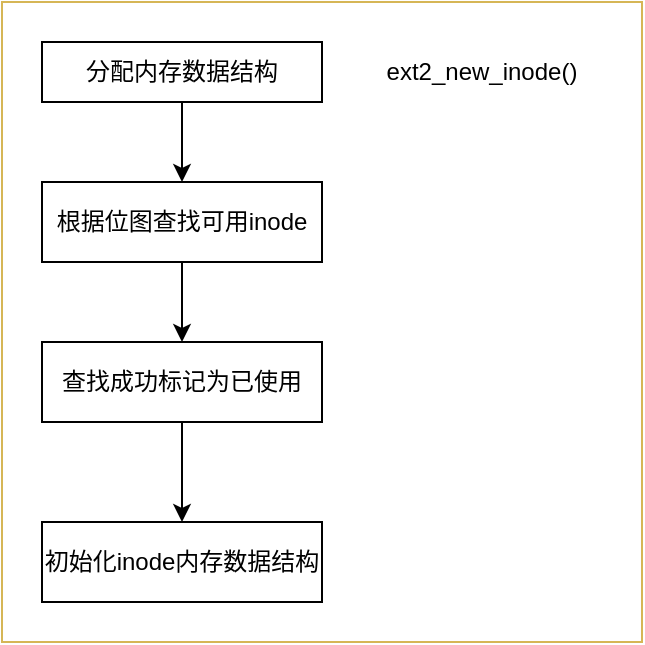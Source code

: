 <mxfile version="21.6.8" type="github">
  <diagram name="第 1 页" id="pLRH8eR-t9z2tRRE0hiV">
    <mxGraphModel dx="951" dy="527" grid="1" gridSize="10" guides="1" tooltips="1" connect="1" arrows="1" fold="1" page="1" pageScale="1" pageWidth="827" pageHeight="1169" math="0" shadow="0">
      <root>
        <mxCell id="0" />
        <mxCell id="1" parent="0" />
        <mxCell id="G8OIaerAAfeS6We1SIX4-9" value="" style="whiteSpace=wrap;html=1;aspect=fixed;fillColor=none;strokeColor=#d6b656;" vertex="1" parent="1">
          <mxGeometry x="210" y="140" width="320" height="320" as="geometry" />
        </mxCell>
        <mxCell id="G8OIaerAAfeS6We1SIX4-4" value="" style="edgeStyle=orthogonalEdgeStyle;rounded=0;orthogonalLoop=1;jettySize=auto;html=1;" edge="1" parent="1" source="G8OIaerAAfeS6We1SIX4-1" target="G8OIaerAAfeS6We1SIX4-3">
          <mxGeometry relative="1" as="geometry" />
        </mxCell>
        <mxCell id="G8OIaerAAfeS6We1SIX4-1" value="分配内存数据结构" style="rounded=0;whiteSpace=wrap;html=1;" vertex="1" parent="1">
          <mxGeometry x="230" y="160" width="140" height="30" as="geometry" />
        </mxCell>
        <mxCell id="G8OIaerAAfeS6We1SIX4-2" value="ext2_new_inode()" style="text;strokeColor=none;align=center;fillColor=none;html=1;verticalAlign=middle;whiteSpace=wrap;rounded=0;" vertex="1" parent="1">
          <mxGeometry x="420" y="160" width="60" height="30" as="geometry" />
        </mxCell>
        <mxCell id="G8OIaerAAfeS6We1SIX4-6" value="" style="edgeStyle=orthogonalEdgeStyle;rounded=0;orthogonalLoop=1;jettySize=auto;html=1;" edge="1" parent="1" source="G8OIaerAAfeS6We1SIX4-3" target="G8OIaerAAfeS6We1SIX4-5">
          <mxGeometry relative="1" as="geometry" />
        </mxCell>
        <mxCell id="G8OIaerAAfeS6We1SIX4-3" value="根据位图查找可用inode" style="rounded=0;whiteSpace=wrap;html=1;" vertex="1" parent="1">
          <mxGeometry x="230" y="230" width="140" height="40" as="geometry" />
        </mxCell>
        <mxCell id="G8OIaerAAfeS6We1SIX4-8" value="" style="edgeStyle=orthogonalEdgeStyle;rounded=0;orthogonalLoop=1;jettySize=auto;html=1;" edge="1" parent="1" source="G8OIaerAAfeS6We1SIX4-5" target="G8OIaerAAfeS6We1SIX4-7">
          <mxGeometry relative="1" as="geometry" />
        </mxCell>
        <mxCell id="G8OIaerAAfeS6We1SIX4-5" value="查找成功标记为已使用" style="rounded=0;whiteSpace=wrap;html=1;" vertex="1" parent="1">
          <mxGeometry x="230" y="310" width="140" height="40" as="geometry" />
        </mxCell>
        <mxCell id="G8OIaerAAfeS6We1SIX4-7" value="初始化inode内存数据结构" style="rounded=0;whiteSpace=wrap;html=1;" vertex="1" parent="1">
          <mxGeometry x="230" y="400" width="140" height="40" as="geometry" />
        </mxCell>
      </root>
    </mxGraphModel>
  </diagram>
</mxfile>
